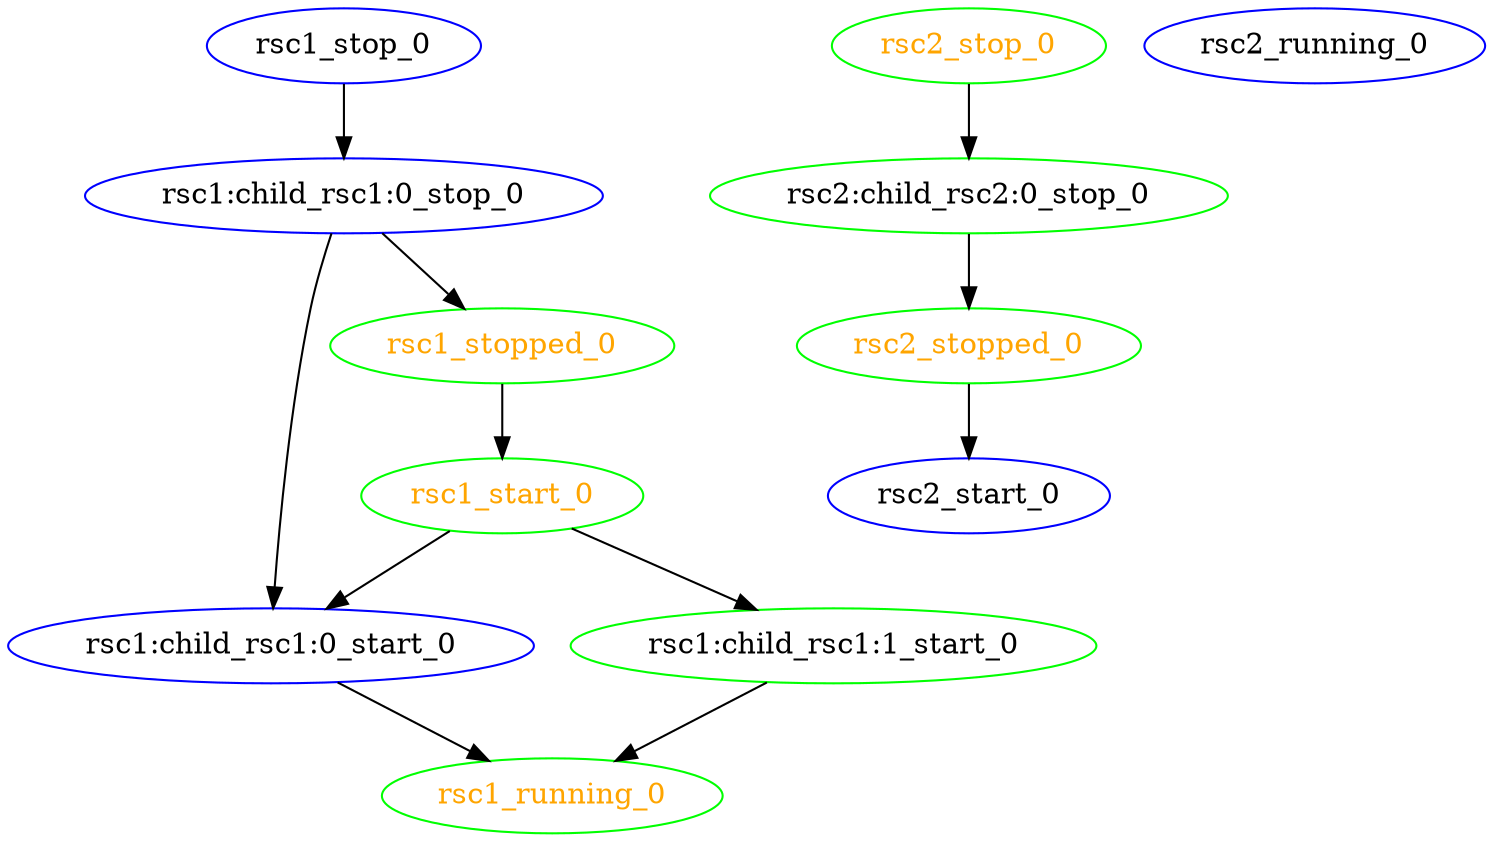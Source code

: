 digraph "g" {
	size = "30,30"
"rsc1:child_rsc1:0_stop_0" [ color="blue" ]
"rsc1:child_rsc1:0_start_0" [ color="blue" ]
"rsc1:child_rsc1:1_start_0" [ color="green" ]
"rsc1_start_0" [ color="green" fontcolor="orange" ]
"rsc1_running_0" [ color="green" fontcolor="orange" ]
"rsc1_stop_0" [ color="blue" ]
"rsc1_stopped_0" [ color="green" fontcolor="orange" ]
"rsc2:child_rsc2:0_stop_0" [ color="green" ]
"rsc2_start_0" [ color="blue" ]
"rsc2_running_0" [ color="blue" ]
"rsc2_stop_0" [ color="green" fontcolor="orange" ]
"rsc2_stopped_0" [ color="green" fontcolor="orange" ]
"rsc1_stop_0" -> "rsc1:child_rsc1:0_stop_0"
"rsc1:child_rsc1:0_stop_0" -> "rsc1:child_rsc1:0_start_0"
"rsc1_start_0" -> "rsc1:child_rsc1:0_start_0"
"rsc1_start_0" -> "rsc1:child_rsc1:1_start_0"
"rsc1_stopped_0" -> "rsc1_start_0"
"rsc1:child_rsc1:0_start_0" -> "rsc1_running_0"
"rsc1:child_rsc1:1_start_0" -> "rsc1_running_0"
"rsc1:child_rsc1:0_stop_0" -> "rsc1_stopped_0"
"rsc2_stop_0" -> "rsc2:child_rsc2:0_stop_0"
"rsc2_stopped_0" -> "rsc2_start_0"
"rsc2:child_rsc2:0_stop_0" -> "rsc2_stopped_0"
}
